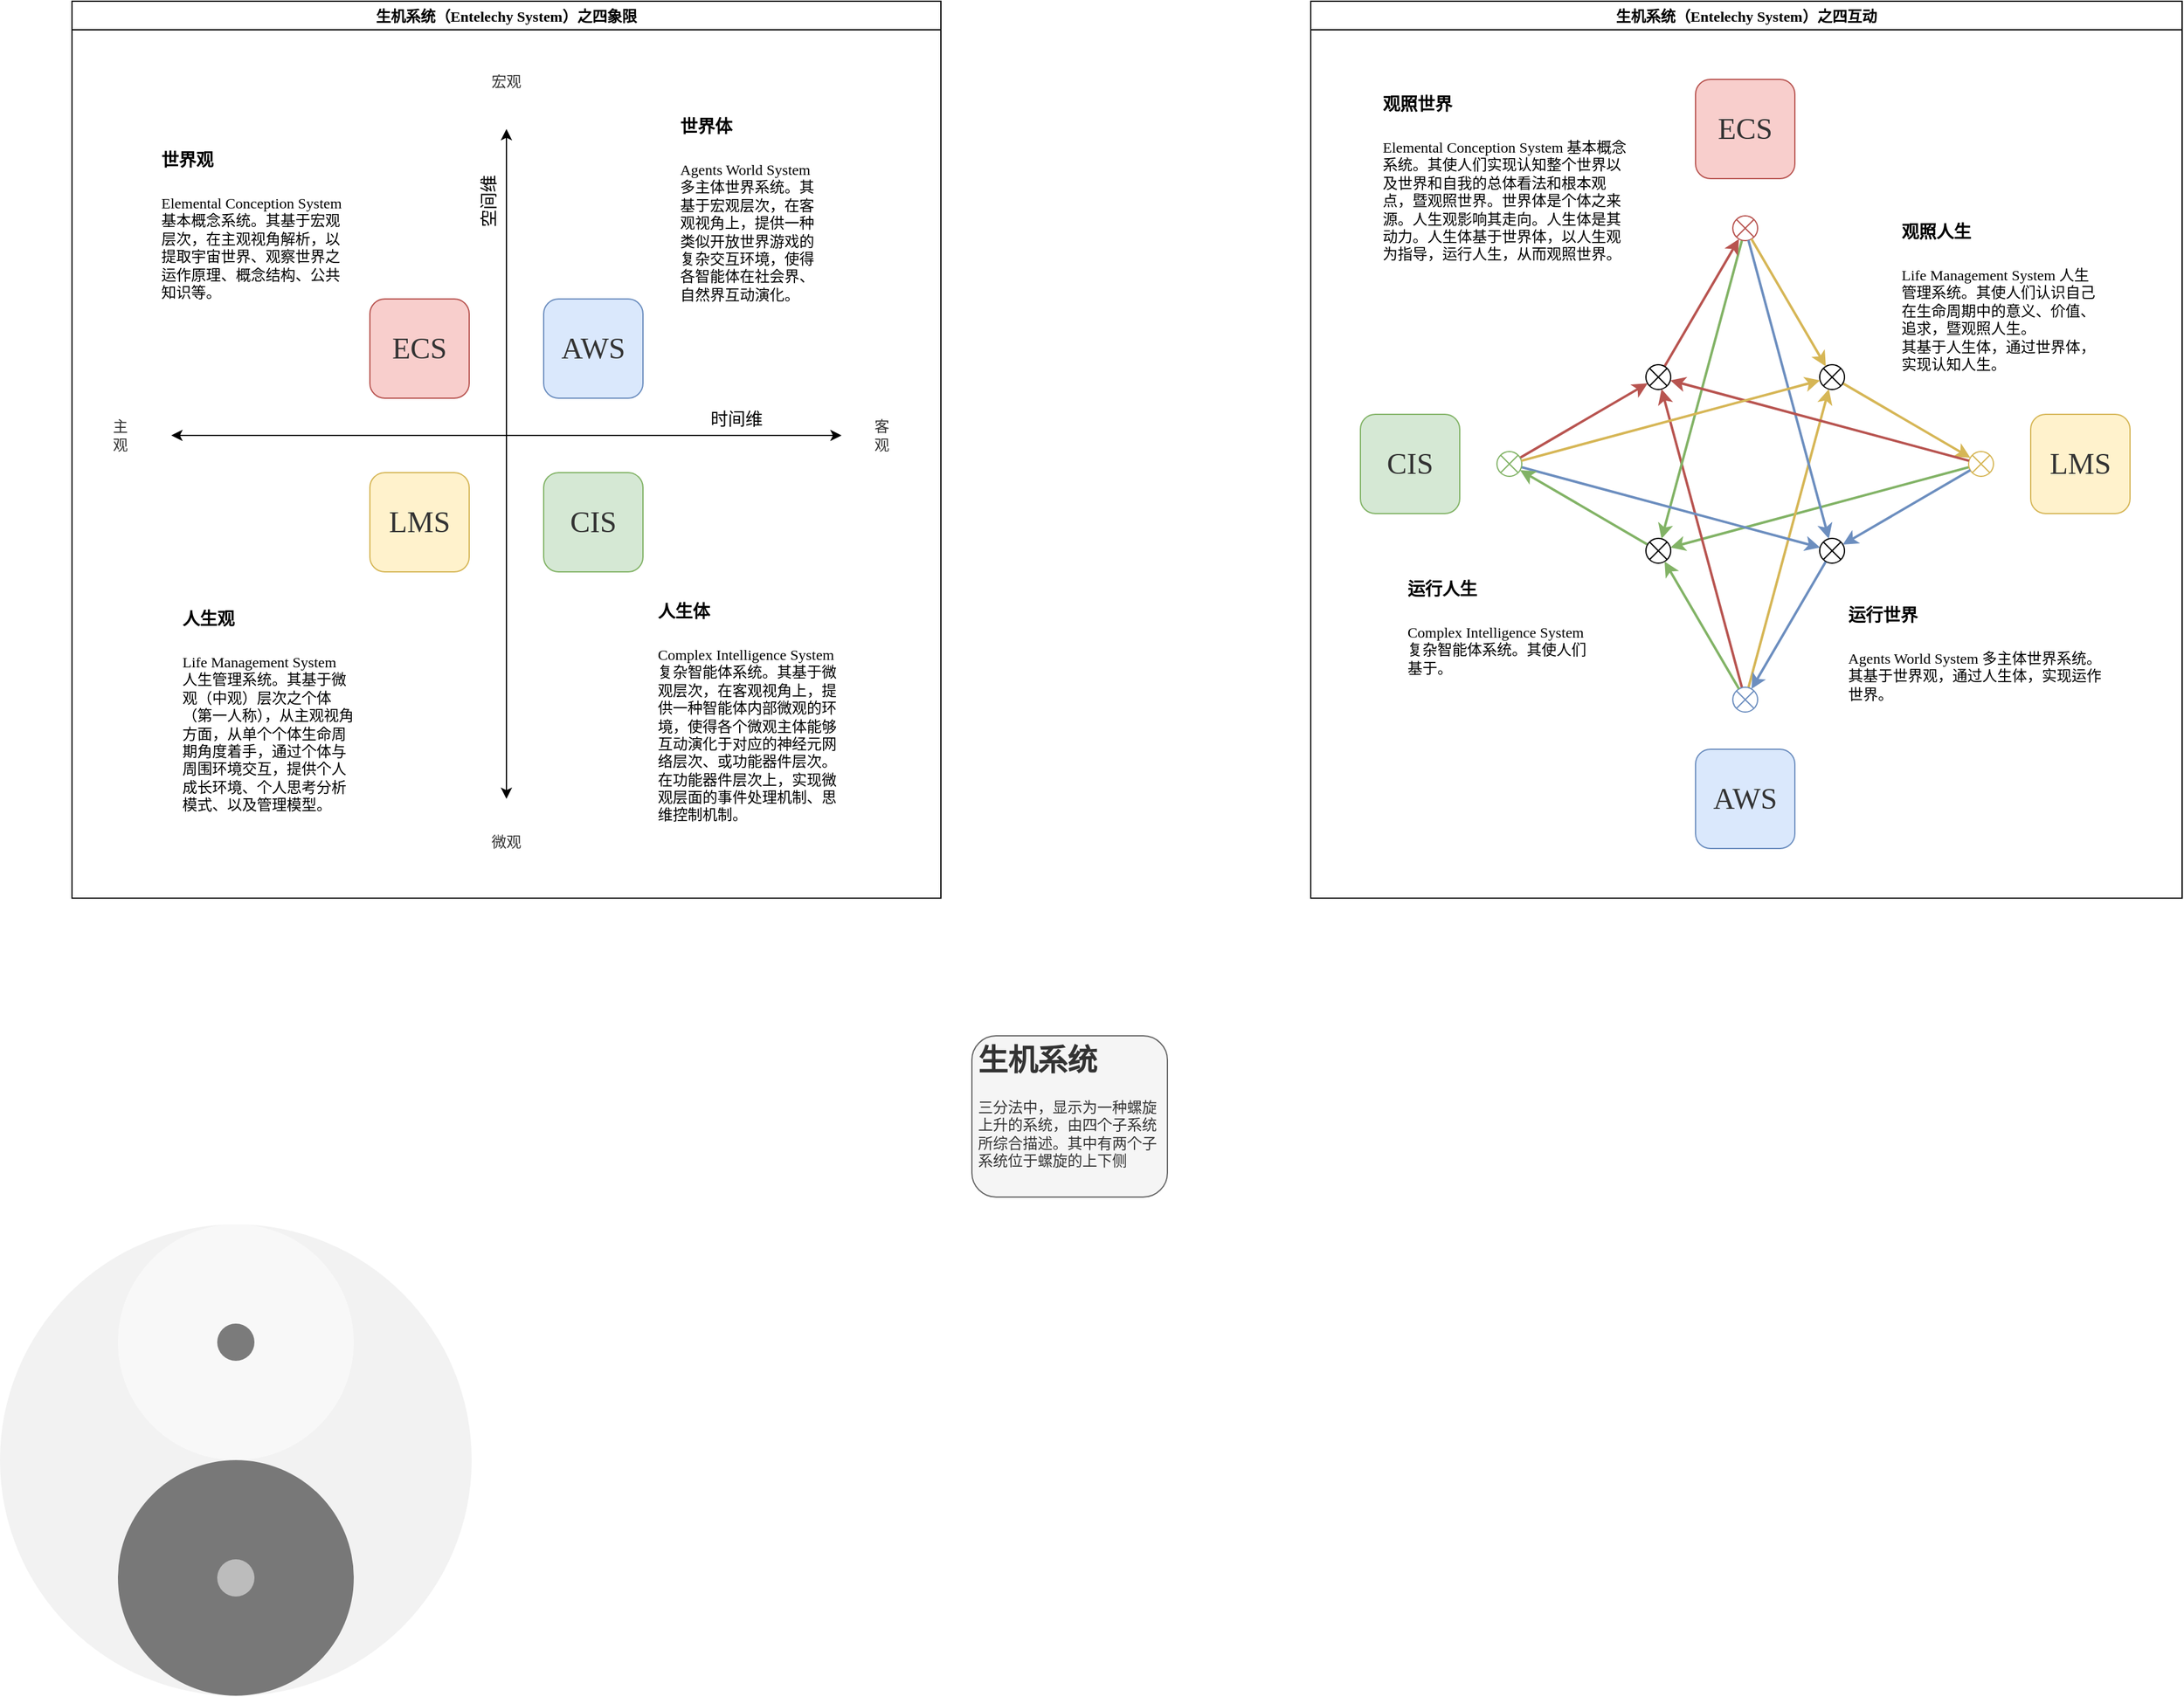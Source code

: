 <mxfile version="20.2.3" type="device" pages="2"><diagram id="_JggH2zPGfj7Wrd5iJ_W" name="生机系统之总体框架"><mxGraphModel dx="1349" dy="678" grid="0" gridSize="10" guides="1" tooltips="1" connect="1" arrows="1" fold="1" page="0" pageScale="1" pageWidth="1169" pageHeight="827" math="0" shadow="0"><root><mxCell id="0"/><mxCell id="1" parent="0"/><mxCell id="o9DF1aV036BVQANNr2B1-18" value="生机系统（Entelechy System）之四互动" style="swimlane;fontFamily=Times New Roman;fontSize=12;movable=1;container=1;resizable=0;fixDash=0;expand=0;" parent="1" vertex="1"><mxGeometry x="1037" y="224" width="702" height="723" as="geometry"/></mxCell><mxCell id="o9DF1aV036BVQANNr2B1-34" value="ECS" style="rounded=1;whiteSpace=wrap;html=1;fontFamily=Times New Roman;fontSize=24;fillColor=#f8cecc;strokeColor=#b85450;fontColor=#333333;" parent="o9DF1aV036BVQANNr2B1-18" vertex="1"><mxGeometry x="310" y="63" width="80" height="80" as="geometry"/></mxCell><mxCell id="ZIvCHJ4izuahL50uI1g1-30" style="edgeStyle=none;shape=connector;curved=1;rounded=1;comic=0;orthogonalLoop=1;jettySize=auto;html=1;labelBackgroundColor=default;fontFamily=Times New Roman;fontSize=14;fontColor=default;endArrow=classic;strokeColor=#82b366;strokeWidth=2;fillColor=#d5e8d4;" edge="1" parent="o9DF1aV036BVQANNr2B1-18" source="o9DF1aV036BVQANNr2B1-21" target="ZIvCHJ4izuahL50uI1g1-13"><mxGeometry relative="1" as="geometry"/></mxCell><mxCell id="o9DF1aV036BVQANNr2B1-21" value="" style="shape=sumEllipse;perimeter=ellipsePerimeter;whiteSpace=wrap;html=1;backgroundOutline=1;fontFamily=Times New Roman;fontSize=14;fillColor=none;strokeColor=#d6b656;" parent="o9DF1aV036BVQANNr2B1-18" vertex="1"><mxGeometry x="530" y="363" width="20" height="20" as="geometry"/></mxCell><mxCell id="o9DF1aV036BVQANNr2B1-24" value="CIS" style="rounded=1;whiteSpace=wrap;html=1;fontFamily=Times New Roman;fontSize=24;fillColor=#d5e8d4;strokeColor=#82b366;fontColor=#333333;" parent="o9DF1aV036BVQANNr2B1-18" vertex="1"><mxGeometry x="40" y="333" width="80" height="80" as="geometry"/></mxCell><mxCell id="ZIvCHJ4izuahL50uI1g1-25" style="edgeStyle=none;shape=connector;curved=1;rounded=1;comic=0;orthogonalLoop=1;jettySize=auto;html=1;labelBackgroundColor=default;fontFamily=Times New Roman;fontSize=14;fontColor=default;endArrow=classic;strokeColor=#b85450;strokeWidth=2;fillColor=#f8cecc;" edge="1" parent="o9DF1aV036BVQANNr2B1-18" source="o9DF1aV036BVQANNr2B1-27" target="ZIvCHJ4izuahL50uI1g1-11"><mxGeometry relative="1" as="geometry"/></mxCell><mxCell id="ZIvCHJ4izuahL50uI1g1-34" style="edgeStyle=none;shape=connector;curved=1;rounded=1;comic=0;orthogonalLoop=1;jettySize=auto;html=1;labelBackgroundColor=default;fontFamily=Times New Roman;fontSize=14;fontColor=default;endArrow=classic;strokeColor=#d6b656;strokeWidth=2;fillColor=#fff2cc;" edge="1" parent="o9DF1aV036BVQANNr2B1-18" source="o9DF1aV036BVQANNr2B1-27" target="ZIvCHJ4izuahL50uI1g1-15"><mxGeometry relative="1" as="geometry"/></mxCell><mxCell id="o9DF1aV036BVQANNr2B1-27" value="" style="shape=sumEllipse;perimeter=ellipsePerimeter;whiteSpace=wrap;html=1;backgroundOutline=1;fontFamily=Times New Roman;fontSize=14;snapToPoint=0;part=0;fillColor=none;strokeColor=#6c8ebf;" parent="o9DF1aV036BVQANNr2B1-18" vertex="1"><mxGeometry x="340" y="553" width="20" height="20" as="geometry"/></mxCell><mxCell id="o9DF1aV036BVQANNr2B1-29" value="AWS" style="rounded=1;whiteSpace=wrap;html=1;fontFamily=Times New Roman;fontSize=24;fillColor=#dae8fc;strokeColor=#6c8ebf;fontColor=#333333;" parent="o9DF1aV036BVQANNr2B1-18" vertex="1"><mxGeometry x="310" y="603" width="80" height="80" as="geometry"/></mxCell><mxCell id="o9DF1aV036BVQANNr2B1-31" value="LMS" style="rounded=1;whiteSpace=wrap;html=1;fontFamily=Times New Roman;fontSize=24;fillColor=#fff2cc;strokeColor=#d6b656;fontColor=#333333;" parent="o9DF1aV036BVQANNr2B1-18" vertex="1"><mxGeometry x="580" y="333" width="80" height="80" as="geometry"/></mxCell><mxCell id="ZIvCHJ4izuahL50uI1g1-31" style="edgeStyle=none;shape=connector;curved=1;rounded=1;comic=0;orthogonalLoop=1;jettySize=auto;html=1;labelBackgroundColor=default;fontFamily=Times New Roman;fontSize=14;fontColor=default;endArrow=classic;strokeColor=#82b366;strokeWidth=2;fillColor=#d5e8d4;" edge="1" parent="o9DF1aV036BVQANNr2B1-18" source="o9DF1aV036BVQANNr2B1-35" target="ZIvCHJ4izuahL50uI1g1-13"><mxGeometry relative="1" as="geometry"/></mxCell><mxCell id="o9DF1aV036BVQANNr2B1-35" value="" style="shape=sumEllipse;perimeter=ellipsePerimeter;whiteSpace=wrap;html=1;backgroundOutline=1;fontFamily=Times New Roman;fontSize=14;fillColor=none;strokeColor=#b85450;" parent="o9DF1aV036BVQANNr2B1-18" vertex="1"><mxGeometry x="340" y="173" width="20" height="20" as="geometry"/></mxCell><mxCell id="ZIvCHJ4izuahL50uI1g1-18" style="edgeStyle=none;shape=connector;curved=1;rounded=1;comic=0;orthogonalLoop=1;jettySize=auto;html=1;labelBackgroundColor=default;fontFamily=Times New Roman;fontSize=14;fontColor=default;endArrow=classic;strokeColor=#6c8ebf;strokeWidth=2;fillColor=#dae8fc;" edge="1" parent="o9DF1aV036BVQANNr2B1-18" source="ZIvCHJ4izuahL50uI1g1-1" target="ZIvCHJ4izuahL50uI1g1-8"><mxGeometry relative="1" as="geometry"/></mxCell><mxCell id="ZIvCHJ4izuahL50uI1g1-26" style="edgeStyle=none;shape=connector;curved=1;rounded=1;comic=0;orthogonalLoop=1;jettySize=auto;html=1;labelBackgroundColor=default;fontFamily=Times New Roman;fontSize=14;fontColor=default;endArrow=classic;strokeColor=#b85450;strokeWidth=2;fillColor=#f8cecc;" edge="1" parent="o9DF1aV036BVQANNr2B1-18" source="ZIvCHJ4izuahL50uI1g1-1" target="ZIvCHJ4izuahL50uI1g1-11"><mxGeometry relative="1" as="geometry"/></mxCell><mxCell id="ZIvCHJ4izuahL50uI1g1-1" value="" style="shape=sumEllipse;perimeter=ellipsePerimeter;whiteSpace=wrap;html=1;backgroundOutline=1;fontFamily=Times New Roman;fontSize=14;fillColor=none;strokeColor=#82b366;" vertex="1" parent="o9DF1aV036BVQANNr2B1-18"><mxGeometry x="150" y="363" width="20" height="20" as="geometry"/></mxCell><mxCell id="ZIvCHJ4izuahL50uI1g1-9" style="edgeStyle=none;shape=connector;curved=1;rounded=1;comic=0;orthogonalLoop=1;jettySize=auto;html=1;labelBackgroundColor=default;fontFamily=Times New Roman;fontSize=14;fontColor=default;endArrow=classic;strokeColor=#6c8ebf;strokeWidth=2;fillColor=#dae8fc;" edge="1" parent="o9DF1aV036BVQANNr2B1-18" source="o9DF1aV036BVQANNr2B1-35" target="ZIvCHJ4izuahL50uI1g1-8"><mxGeometry relative="1" as="geometry"><mxPoint x="456" y="402" as="targetPoint"/></mxGeometry></mxCell><mxCell id="ZIvCHJ4izuahL50uI1g1-7" style="edgeStyle=none;shape=connector;curved=1;rounded=1;comic=0;orthogonalLoop=1;jettySize=auto;html=1;labelBackgroundColor=default;fontFamily=Times New Roman;fontSize=14;fontColor=default;endArrow=classic;strokeColor=#6c8ebf;strokeWidth=2;fillColor=#dae8fc;" edge="1" parent="o9DF1aV036BVQANNr2B1-18" source="o9DF1aV036BVQANNr2B1-21" target="ZIvCHJ4izuahL50uI1g1-8"><mxGeometry relative="1" as="geometry"><mxPoint x="457.2" y="373" as="targetPoint"/></mxGeometry></mxCell><mxCell id="ZIvCHJ4izuahL50uI1g1-10" style="edgeStyle=none;shape=connector;curved=1;rounded=1;comic=0;orthogonalLoop=1;jettySize=auto;html=1;labelBackgroundColor=default;fontFamily=Times New Roman;fontSize=14;fontColor=default;endArrow=classic;strokeColor=#6c8ebf;strokeWidth=2;fillColor=#dae8fc;" edge="1" parent="o9DF1aV036BVQANNr2B1-18" source="ZIvCHJ4izuahL50uI1g1-8" target="o9DF1aV036BVQANNr2B1-27"><mxGeometry relative="1" as="geometry"><mxPoint x="357.103" y="538.828" as="targetPoint"/></mxGeometry></mxCell><mxCell id="ZIvCHJ4izuahL50uI1g1-8" value="" style="shape=sumEllipse;perimeter=ellipsePerimeter;whiteSpace=wrap;html=1;backgroundOutline=1;fontFamily=Times New Roman;fontSize=14;rotation=0;" vertex="1" parent="o9DF1aV036BVQANNr2B1-18"><mxGeometry x="410" y="433" width="20" height="20" as="geometry"/></mxCell><mxCell id="ZIvCHJ4izuahL50uI1g1-28" style="edgeStyle=none;shape=connector;curved=1;rounded=1;comic=0;orthogonalLoop=1;jettySize=auto;html=1;labelBackgroundColor=default;fontFamily=Times New Roman;fontSize=14;fontColor=default;endArrow=classic;strokeColor=#b85450;strokeWidth=2;fillColor=#f8cecc;" edge="1" parent="o9DF1aV036BVQANNr2B1-18" source="ZIvCHJ4izuahL50uI1g1-11" target="o9DF1aV036BVQANNr2B1-35"><mxGeometry relative="1" as="geometry"/></mxCell><mxCell id="ZIvCHJ4izuahL50uI1g1-11" value="" style="shape=sumEllipse;perimeter=ellipsePerimeter;whiteSpace=wrap;html=1;backgroundOutline=1;fontFamily=Times New Roman;fontSize=14;rotation=0;" vertex="1" parent="o9DF1aV036BVQANNr2B1-18"><mxGeometry x="270" y="293" width="20" height="20" as="geometry"/></mxCell><mxCell id="ZIvCHJ4izuahL50uI1g1-33" style="edgeStyle=none;shape=connector;curved=1;rounded=1;comic=0;orthogonalLoop=1;jettySize=auto;html=1;labelBackgroundColor=default;fontFamily=Times New Roman;fontSize=14;fontColor=default;endArrow=classic;strokeColor=#82b366;strokeWidth=2;fillColor=#d5e8d4;" edge="1" parent="o9DF1aV036BVQANNr2B1-18" source="ZIvCHJ4izuahL50uI1g1-13" target="ZIvCHJ4izuahL50uI1g1-1"><mxGeometry relative="1" as="geometry"/></mxCell><mxCell id="ZIvCHJ4izuahL50uI1g1-13" value="" style="shape=sumEllipse;perimeter=ellipsePerimeter;whiteSpace=wrap;html=1;backgroundOutline=1;fontFamily=Times New Roman;fontSize=14;rotation=0;" vertex="1" parent="o9DF1aV036BVQANNr2B1-18"><mxGeometry x="270" y="433" width="20" height="20" as="geometry"/></mxCell><mxCell id="ZIvCHJ4izuahL50uI1g1-37" style="edgeStyle=none;shape=connector;curved=1;rounded=1;comic=0;orthogonalLoop=1;jettySize=auto;html=1;labelBackgroundColor=default;fontFamily=Times New Roman;fontSize=14;fontColor=default;endArrow=classic;strokeColor=#d6b656;strokeWidth=2;fillColor=#fff2cc;" edge="1" parent="o9DF1aV036BVQANNr2B1-18" source="ZIvCHJ4izuahL50uI1g1-15" target="o9DF1aV036BVQANNr2B1-21"><mxGeometry relative="1" as="geometry"/></mxCell><mxCell id="ZIvCHJ4izuahL50uI1g1-15" value="" style="shape=sumEllipse;perimeter=ellipsePerimeter;whiteSpace=wrap;html=1;backgroundOutline=1;fontFamily=Times New Roman;fontSize=14;rotation=0;" vertex="1" parent="o9DF1aV036BVQANNr2B1-18"><mxGeometry x="410" y="293" width="20" height="20" as="geometry"/></mxCell><mxCell id="ZIvCHJ4izuahL50uI1g1-27" style="edgeStyle=none;shape=connector;curved=1;rounded=1;comic=0;orthogonalLoop=1;jettySize=auto;html=1;labelBackgroundColor=default;fontFamily=Times New Roman;fontSize=14;fontColor=default;endArrow=classic;strokeColor=#b85450;strokeWidth=2;fillColor=#f8cecc;" edge="1" parent="o9DF1aV036BVQANNr2B1-18" source="o9DF1aV036BVQANNr2B1-21" target="ZIvCHJ4izuahL50uI1g1-11"><mxGeometry relative="1" as="geometry"><mxPoint x="278.333" y="301.667" as="targetPoint"/></mxGeometry></mxCell><mxCell id="ZIvCHJ4izuahL50uI1g1-32" style="edgeStyle=none;shape=connector;curved=1;rounded=1;comic=0;orthogonalLoop=1;jettySize=auto;html=1;labelBackgroundColor=default;fontFamily=Times New Roman;fontSize=14;fontColor=default;endArrow=classic;strokeColor=#82b366;strokeWidth=2;fillColor=#d5e8d4;" edge="1" parent="o9DF1aV036BVQANNr2B1-18" source="o9DF1aV036BVQANNr2B1-27" target="ZIvCHJ4izuahL50uI1g1-13"><mxGeometry relative="1" as="geometry"><mxPoint x="280.842" y="441.053" as="targetPoint"/></mxGeometry></mxCell><mxCell id="ZIvCHJ4izuahL50uI1g1-35" style="edgeStyle=none;shape=connector;curved=1;rounded=1;comic=0;orthogonalLoop=1;jettySize=auto;html=1;labelBackgroundColor=default;fontFamily=Times New Roman;fontSize=14;fontColor=default;endArrow=classic;strokeColor=#d6b656;strokeWidth=2;fillColor=#fff2cc;" edge="1" parent="o9DF1aV036BVQANNr2B1-18" source="ZIvCHJ4izuahL50uI1g1-1" target="ZIvCHJ4izuahL50uI1g1-15"><mxGeometry relative="1" as="geometry"><mxPoint x="423.318" y="300.773" as="targetPoint"/></mxGeometry></mxCell><mxCell id="ZIvCHJ4izuahL50uI1g1-36" style="edgeStyle=none;shape=connector;curved=1;rounded=1;comic=0;orthogonalLoop=1;jettySize=auto;html=1;labelBackgroundColor=default;fontFamily=Times New Roman;fontSize=14;fontColor=default;endArrow=classic;strokeColor=#d6b656;strokeWidth=2;fillColor=#fff2cc;" edge="1" parent="o9DF1aV036BVQANNr2B1-18" source="o9DF1aV036BVQANNr2B1-35" target="ZIvCHJ4izuahL50uI1g1-15"><mxGeometry relative="1" as="geometry"><mxPoint x="421.5" y="301.682" as="targetPoint"/></mxGeometry></mxCell><mxCell id="o9DF1aV036BVQANNr2B1-63" value="&lt;h1 style=&quot;&quot;&gt;&lt;span style=&quot;font-size: 14px;&quot;&gt;观照世界&lt;/span&gt;&lt;/h1&gt;&lt;p style=&quot;font-size: 12px;&quot;&gt;Elemental Conception System 基本概念系统。其使人们实现认知整个世界以及世界和自我的总体看法和根本观点，暨观照世界。世界体是个体之来源。人生观影响其走向。人生体是其动力。人生体基于世界体，以人生观为指导，运行人生，从而观照世界。&lt;br&gt;&lt;/p&gt;" style="text;html=1;strokeColor=none;fillColor=none;spacing=5;spacingTop=-20;whiteSpace=wrap;overflow=hidden;rounded=0;fontFamily=Times New Roman;fontSize=12;" parent="o9DF1aV036BVQANNr2B1-18" vertex="1"><mxGeometry x="53" y="60" width="206" height="228" as="geometry"/></mxCell><mxCell id="o9DF1aV036BVQANNr2B1-60" value="&lt;p style=&quot;line-height: 1.2;&quot;&gt;&lt;/p&gt;&lt;h1 style=&quot;&quot;&gt;&lt;span style=&quot;font-size: 14px;&quot;&gt;观照人生&lt;/span&gt;&lt;/h1&gt;&lt;p style=&quot;font-size: 12px;&quot;&gt;&lt;/p&gt;Life Management System 人生管理系统。其使人们认识自己在生命周期中的意义、价值、追求，暨观照人生。&lt;br&gt;其基于人生体，通过世界体，实现认知人生。&lt;p&gt;&lt;/p&gt;" style="text;html=1;strokeColor=none;fillColor=none;spacing=5;spacingTop=-20;whiteSpace=wrap;overflow=hidden;rounded=0;fontFamily=Times New Roman;fontSize=12;" parent="o9DF1aV036BVQANNr2B1-18" vertex="1"><mxGeometry x="471" y="163" width="164" height="152" as="geometry"/></mxCell><mxCell id="o9DF1aV036BVQANNr2B1-19" value="&lt;h1&gt;&lt;span style=&quot;font-size: 14px;&quot;&gt;运行世界&lt;/span&gt;&lt;/h1&gt;&lt;h1&gt;&lt;p style=&quot;font-size: 12px; font-weight: 400;&quot;&gt;Agents World System 多主体世界系统。其基于世界观，通过人生体，实现运作世界。&lt;/p&gt;&lt;/h1&gt;" style="text;html=1;strokeColor=none;fillColor=none;spacing=5;spacingTop=-20;whiteSpace=wrap;overflow=hidden;rounded=0;fontFamily=Times New Roman;fontSize=12;" parent="o9DF1aV036BVQANNr2B1-18" vertex="1"><mxGeometry x="428" y="472" width="214" height="114" as="geometry"/></mxCell><mxCell id="o9DF1aV036BVQANNr2B1-62" value="&lt;h1 style=&quot;&quot;&gt;&lt;span style=&quot;font-size: 14px;&quot;&gt;运行人生&lt;/span&gt;&lt;/h1&gt;&lt;p style=&quot;font-size: 12px;&quot;&gt;Complex Intelligence System 复杂智能体系统。其使人们基于。&lt;/p&gt;" style="text;html=1;strokeColor=none;fillColor=none;spacing=5;spacingTop=-20;whiteSpace=wrap;overflow=hidden;rounded=0;fontFamily=Times New Roman;fontSize=12;" parent="o9DF1aV036BVQANNr2B1-18" vertex="1"><mxGeometry x="73" y="451" width="152" height="126" as="geometry"/></mxCell><mxCell id="EImWy1ekLzJrI4CjgE0u-8" value="生机系统（Entelechy System）之四象限" style="swimlane;fontFamily=Times New Roman;fontSize=12;movable=1;container=1;resizable=0;fixDash=0;expand=0;" parent="1" vertex="1"><mxGeometry x="39" y="224" width="700" height="723" as="geometry"/></mxCell><mxCell id="o9DF1aV036BVQANNr2B1-40" value="" style="endArrow=classic;startArrow=classic;html=1;rounded=0;fontColor=#333333;flowAnimation=0;" parent="EImWy1ekLzJrI4CjgE0u-8" edge="1"><mxGeometry width="50" height="50" relative="1" as="geometry"><mxPoint x="80" y="350" as="sourcePoint"/><mxPoint x="620" y="350" as="targetPoint"/></mxGeometry></mxCell><mxCell id="ZIvCHJ4izuahL50uI1g1-46" value="时间维" style="edgeLabel;html=1;align=center;verticalAlign=middle;resizable=0;points=[];fontSize=14;fontFamily=Times New Roman;fontColor=default;" vertex="1" connectable="0" parent="o9DF1aV036BVQANNr2B1-40"><mxGeometry x="0.621" y="4" relative="1" as="geometry"><mxPoint x="17" y="-8" as="offset"/></mxGeometry></mxCell><mxCell id="o9DF1aV036BVQANNr2B1-41" value="" style="endArrow=classic;startArrow=classic;html=1;rounded=0;fontColor=#333333;flowAnimation=0;" parent="EImWy1ekLzJrI4CjgE0u-8" edge="1"><mxGeometry width="50" height="50" relative="1" as="geometry"><mxPoint x="350" y="103" as="sourcePoint"/><mxPoint x="350" y="643" as="targetPoint"/></mxGeometry></mxCell><mxCell id="ZIvCHJ4izuahL50uI1g1-45" value="空间维" style="edgeLabel;html=1;align=center;verticalAlign=middle;resizable=0;points=[];fontSize=14;fontFamily=Times New Roman;fontColor=default;rotation=-90;" vertex="1" connectable="0" parent="o9DF1aV036BVQANNr2B1-41"><mxGeometry x="-0.816" y="-2" relative="1" as="geometry"><mxPoint x="-11" y="9" as="offset"/></mxGeometry></mxCell><mxCell id="o9DF1aV036BVQANNr2B1-42" value="宏观" style="text;html=1;strokeColor=none;fillColor=none;align=center;verticalAlign=middle;whiteSpace=wrap;rounded=0;fontColor=#333333;fontFamily=Times New Roman;" parent="EImWy1ekLzJrI4CjgE0u-8" vertex="1"><mxGeometry x="320" y="50" width="60" height="30" as="geometry"/></mxCell><mxCell id="o9DF1aV036BVQANNr2B1-43" value="微观" style="text;html=1;strokeColor=none;fillColor=none;align=center;verticalAlign=middle;whiteSpace=wrap;rounded=0;fontColor=#333333;fontFamily=Times New Roman;" parent="EImWy1ekLzJrI4CjgE0u-8" vertex="1"><mxGeometry x="320" y="663" width="60" height="30" as="geometry"/></mxCell><mxCell id="o9DF1aV036BVQANNr2B1-57" value="客观" style="text;html=1;strokeColor=none;fillColor=none;align=center;verticalAlign=middle;whiteSpace=wrap;rounded=0;fontColor=#333333;fontFamily=Times New Roman;horizontal=1;" parent="EImWy1ekLzJrI4CjgE0u-8" vertex="1"><mxGeometry x="642" y="334.5" width="21" height="30" as="geometry"/></mxCell><mxCell id="o9DF1aV036BVQANNr2B1-58" value="主观" style="text;html=1;strokeColor=none;fillColor=none;align=center;verticalAlign=middle;whiteSpace=wrap;rounded=0;fontColor=#333333;fontFamily=Times New Roman;" parent="EImWy1ekLzJrI4CjgE0u-8" vertex="1"><mxGeometry x="29" y="334.5" width="20" height="30" as="geometry"/></mxCell><mxCell id="e65mTwwxd_jO3FJ5feA9-13" value="&lt;h1 style=&quot;&quot;&gt;&lt;span style=&quot;font-size: 14px;&quot;&gt;世界体&lt;/span&gt;&lt;/h1&gt;&lt;p style=&quot;font-size: 12px;&quot;&gt;Agents World System 多主体世界系统。其基于宏观层次，在客观视角上，提供一种类似开放世界游戏的复杂交互环境，使得各智能体在社会界、自然界互动演化。&lt;/p&gt;" style="text;html=1;strokeColor=none;fillColor=none;spacing=5;spacingTop=-20;whiteSpace=wrap;overflow=hidden;rounded=0;fontFamily=Times New Roman;fontSize=12;" parent="EImWy1ekLzJrI4CjgE0u-8" vertex="1"><mxGeometry x="485" y="78" width="127" height="180.5" as="geometry"/></mxCell><mxCell id="e65mTwwxd_jO3FJ5feA9-27" value="&lt;h1 style=&quot;&quot;&gt;&lt;span style=&quot;font-size: 14px;&quot;&gt;世界观&lt;/span&gt;&lt;/h1&gt;&lt;p style=&quot;font-size: 12px;&quot;&gt;Elemental Conception System 基本概念系统。其基于宏观层次，在主观视角解析，以提取宇宙世界、观察世界之运作原理、概念结构、公共知识等。&lt;br&gt;&lt;/p&gt;" style="text;html=1;strokeColor=none;fillColor=none;spacing=5;spacingTop=-20;whiteSpace=wrap;overflow=hidden;rounded=0;fontFamily=Times New Roman;fontSize=12;" parent="EImWy1ekLzJrI4CjgE0u-8" vertex="1"><mxGeometry x="66.5" y="104.5" width="160.5" height="150.5" as="geometry"/></mxCell><mxCell id="e65mTwwxd_jO3FJ5feA9-26" value="&lt;p style=&quot;line-height: 1.2;&quot;&gt;&lt;/p&gt;&lt;h1 style=&quot;&quot;&gt;&lt;font style=&quot;font-size: 14px;&quot;&gt;人生观&lt;/font&gt;&lt;/h1&gt;&lt;p style=&quot;font-size: 12px;&quot;&gt;&lt;/p&gt;Life Management System 人生管理系统。其基于微观（中观）层次之个体（第一人称），从主观视角方面，从单个个体&lt;span style=&quot;background-color: initial;&quot;&gt;生命周期角度着手，通过个体与周围环境交互，&lt;/span&gt;&lt;span style=&quot;background-color: initial;&quot;&gt;提供个人成长环境、个人思考分析模式、以及管理模型。&lt;/span&gt;&lt;p&gt;&lt;/p&gt;" style="text;html=1;strokeColor=none;fillColor=none;spacing=5;spacingTop=-20;whiteSpace=wrap;overflow=hidden;rounded=0;fontFamily=Times New Roman;fontSize=12;" parent="EImWy1ekLzJrI4CjgE0u-8" vertex="1"><mxGeometry x="84" y="475" width="146" height="186" as="geometry"/></mxCell><mxCell id="e65mTwwxd_jO3FJ5feA9-14" value="&lt;h1 style=&quot;&quot;&gt;&lt;span style=&quot;font-size: 14px;&quot;&gt;人生体&lt;/span&gt;&lt;/h1&gt;&lt;p style=&quot;font-size: 12px;&quot;&gt;Complex Intelligence System 复杂智能体系统。其基于微观层次，在客观视角上，提供一种智能体内部微观的环境，使得各个微观主体能够互动演化于对应的神经元网络层次、或功能器件层次。在功能器件层次上，实现微观层面的事件处理机制、思维控制机制。&lt;/p&gt;" style="text;html=1;strokeColor=none;fillColor=none;spacing=5;spacingTop=-20;whiteSpace=wrap;overflow=hidden;rounded=0;fontFamily=Times New Roman;fontSize=12;" parent="EImWy1ekLzJrI4CjgE0u-8" vertex="1"><mxGeometry x="467" y="469" width="163" height="206" as="geometry"/></mxCell><mxCell id="e65mTwwxd_jO3FJ5feA9-1" value="LMS" style="rounded=1;whiteSpace=wrap;html=1;fontFamily=Times New Roman;fontSize=24;fillColor=#fff2cc;strokeColor=#d6b656;fontColor=#333333;" parent="EImWy1ekLzJrI4CjgE0u-8" vertex="1"><mxGeometry x="240" y="380" width="80" height="80" as="geometry"/></mxCell><mxCell id="xief2IxaMlCYJ3omhCC9-3" value="CIS" style="rounded=1;whiteSpace=wrap;html=1;fontFamily=Times New Roman;fontSize=24;fillColor=#d5e8d4;strokeColor=#82b366;fontColor=#333333;" parent="EImWy1ekLzJrI4CjgE0u-8" vertex="1"><mxGeometry x="380" y="380" width="80" height="80" as="geometry"/></mxCell><mxCell id="e65mTwwxd_jO3FJ5feA9-3" value="AWS" style="rounded=1;whiteSpace=wrap;html=1;fontFamily=Times New Roman;fontSize=24;fillColor=#dae8fc;strokeColor=#6c8ebf;fontColor=#333333;" parent="EImWy1ekLzJrI4CjgE0u-8" vertex="1"><mxGeometry x="380" y="240" width="80" height="80" as="geometry"/></mxCell><mxCell id="e65mTwwxd_jO3FJ5feA9-2" value="ECS" style="rounded=1;whiteSpace=wrap;html=1;fontFamily=Times New Roman;fontSize=24;fillColor=#f8cecc;strokeColor=#b85450;fontColor=#333333;" parent="EImWy1ekLzJrI4CjgE0u-8" vertex="1"><mxGeometry x="240" y="240" width="80" height="80" as="geometry"/></mxCell><mxCell id="o9DF1aV036BVQANNr2B1-39" value="&lt;h1&gt;生机系统&lt;/h1&gt;&lt;p&gt;三分法中，显示为一种螺旋上升的系统，由四个子系统所综合描述。其中有两个子系统位于螺旋的上下侧&lt;/p&gt;" style="text;html=1;strokeColor=#666666;fillColor=#f5f5f5;spacing=5;spacingTop=-20;whiteSpace=wrap;overflow=hidden;rounded=1;fontFamily=Times New Roman;fontSize=12;absoluteArcSize=0;fontColor=#333333;" parent="1" vertex="1"><mxGeometry x="764" y="1058" width="157.5" height="130" as="geometry"/></mxCell><mxCell id="ZIvCHJ4izuahL50uI1g1-44" value="" style="group" vertex="1" connectable="0" parent="1"><mxGeometry x="-19" y="1210" width="380" height="380" as="geometry"/></mxCell><mxCell id="ZIvCHJ4izuahL50uI1g1-38" value="" style="ellipse;whiteSpace=wrap;html=1;aspect=fixed;rounded=1;fontFamily=Times New Roman;fontSize=14;fillColor=#E6E6E6;strokeColor=none;opacity=50;" vertex="1" parent="ZIvCHJ4izuahL50uI1g1-44"><mxGeometry width="380" height="380" as="geometry"/></mxCell><mxCell id="ZIvCHJ4izuahL50uI1g1-39" value="" style="ellipse;whiteSpace=wrap;html=1;aspect=fixed;rounded=1;fontFamily=Times New Roman;fontSize=14;fillColor=#ffffff;strokeColor=none;opacity=50;" vertex="1" parent="ZIvCHJ4izuahL50uI1g1-44"><mxGeometry x="95" width="190" height="190" as="geometry"/></mxCell><mxCell id="ZIvCHJ4izuahL50uI1g1-40" value="" style="ellipse;whiteSpace=wrap;html=1;aspect=fixed;rounded=1;fontFamily=Times New Roman;fontSize=14;fillColor=#000000;strokeColor=none;opacity=50;" vertex="1" parent="ZIvCHJ4izuahL50uI1g1-44"><mxGeometry x="95" y="190" width="190" height="190" as="geometry"/></mxCell><mxCell id="ZIvCHJ4izuahL50uI1g1-41" value="" style="ellipse;whiteSpace=wrap;html=1;aspect=fixed;rounded=1;fontFamily=Times New Roman;fontSize=14;fillColor=#000000;strokeColor=none;opacity=50;" vertex="1" parent="ZIvCHJ4izuahL50uI1g1-44"><mxGeometry x="175" y="80" width="30" height="30" as="geometry"/></mxCell><mxCell id="ZIvCHJ4izuahL50uI1g1-42" value="" style="ellipse;whiteSpace=wrap;html=1;aspect=fixed;rounded=1;fontFamily=Times New Roman;fontSize=14;fillColor=#ffffff;strokeColor=none;opacity=50;" vertex="1" parent="ZIvCHJ4izuahL50uI1g1-44"><mxGeometry x="175" y="270" width="30" height="30" as="geometry"/></mxCell></root></mxGraphModel></diagram><diagram name="生机系统之总体框架_old" id="90JB2Tr_Bpnp7jLgjcKw"><mxGraphModel dx="786" dy="847" grid="0" gridSize="10" guides="1" tooltips="1" connect="1" arrows="1" fold="1" page="0" pageScale="1" pageWidth="1169" pageHeight="827" math="0" shadow="0"><root><mxCell id="XxuYD5mPq443RZbn-Z7k-0"/><mxCell id="XxuYD5mPq443RZbn-Z7k-1" parent="XxuYD5mPq443RZbn-Z7k-0"/><mxCell id="XxuYD5mPq443RZbn-Z7k-37" value="生机系统（Entelechy System）之三分法" style="swimlane;fontFamily=Times New Roman;fontSize=12;movable=1;container=1;" parent="XxuYD5mPq443RZbn-Z7k-1" vertex="1"><mxGeometry x="561" y="335" width="700" height="723" as="geometry"/></mxCell><mxCell id="XxuYD5mPq443RZbn-Z7k-38" value="&lt;h1&gt;&lt;font style=&quot;font-size: 14px;&quot;&gt;宏观层次和外观视角&lt;/font&gt;&lt;/h1&gt;&lt;h1&gt;&lt;p style=&quot;font-size: 12px; font-weight: 400;&quot;&gt;Agents World System 基于宏观层次，在外观视角上，提供一种类似开放世界游戏的复杂交互环境，使得各智能体在社会界、自然界互动演化。&lt;/p&gt;&lt;/h1&gt;" style="text;html=1;strokeColor=none;fillColor=none;spacing=5;spacingTop=-20;whiteSpace=wrap;overflow=hidden;rounded=0;fontFamily=Times New Roman;fontSize=12;" parent="XxuYD5mPq443RZbn-Z7k-37" vertex="1"><mxGeometry x="65" y="53" width="198" height="125" as="geometry"/></mxCell><mxCell id="XxuYD5mPq443RZbn-Z7k-39" value="" style="shape=sumEllipse;perimeter=ellipsePerimeter;whiteSpace=wrap;html=1;backgroundOutline=1;fontFamily=Times New Roman;fontSize=14;" parent="XxuYD5mPq443RZbn-Z7k-37" vertex="1"><mxGeometry x="521" y="354" width="20" height="20" as="geometry"/></mxCell><mxCell id="XxuYD5mPq443RZbn-Z7k-40" value="" style="shape=sumEllipse;perimeter=ellipsePerimeter;whiteSpace=wrap;html=1;backgroundOutline=1;fontFamily=Times New Roman;fontSize=14;" parent="XxuYD5mPq443RZbn-Z7k-37" vertex="1"><mxGeometry x="357" y="491" width="20" height="20" as="geometry"/></mxCell><mxCell id="XxuYD5mPq443RZbn-Z7k-41" style="orthogonalLoop=1;jettySize=auto;html=1;fontFamily=Times New Roman;fontSize=14;strokeWidth=2;curved=1;comic=0;flowAnimation=1;" parent="XxuYD5mPq443RZbn-Z7k-37" source="XxuYD5mPq443RZbn-Z7k-39" target="XxuYD5mPq443RZbn-Z7k-40" edge="1"><mxGeometry relative="1" as="geometry"><mxPoint x="683" y="394" as="targetPoint"/><mxPoint x="421" y="230" as="sourcePoint"/><Array as="points"><mxPoint x="541" y="505"/></Array></mxGeometry></mxCell><mxCell id="XxuYD5mPq443RZbn-Z7k-42" value="ECS" style="rounded=1;whiteSpace=wrap;html=1;fontFamily=Times New Roman;fontSize=24;fillColor=#f8cecc;strokeColor=#b85450;fontColor=#333333;" parent="XxuYD5mPq443RZbn-Z7k-37" vertex="1"><mxGeometry x="39" y="331" width="80" height="80" as="geometry"/></mxCell><mxCell id="XxuYD5mPq443RZbn-Z7k-43" style="orthogonalLoop=1;jettySize=auto;html=1;fontFamily=Times New Roman;fontSize=14;strokeWidth=2;curved=1;comic=0;flowAnimation=1;" parent="XxuYD5mPq443RZbn-Z7k-37" source="XxuYD5mPq443RZbn-Z7k-42" target="XxuYD5mPq443RZbn-Z7k-44" edge="1"><mxGeometry relative="1" as="geometry"><mxPoint x="543" y="464" as="targetPoint"/><Array as="points"><mxPoint x="176" y="502"/></Array></mxGeometry></mxCell><mxCell id="XxuYD5mPq443RZbn-Z7k-44" value="" style="shape=sumEllipse;perimeter=ellipsePerimeter;whiteSpace=wrap;html=1;backgroundOutline=1;fontFamily=Times New Roman;fontSize=14;" parent="XxuYD5mPq443RZbn-Z7k-37" vertex="1"><mxGeometry x="186" y="351.5" width="20" height="20" as="geometry"/></mxCell><mxCell id="XxuYD5mPq443RZbn-Z7k-45" style="orthogonalLoop=1;jettySize=auto;html=1;fontFamily=Times New Roman;fontSize=14;strokeWidth=2;curved=1;comic=0;flowAnimation=1;" parent="XxuYD5mPq443RZbn-Z7k-37" source="XxuYD5mPq443RZbn-Z7k-40" target="XxuYD5mPq443RZbn-Z7k-44" edge="1"><mxGeometry relative="1" as="geometry"><Array as="points"><mxPoint x="267" y="512"/></Array></mxGeometry></mxCell><mxCell id="XxuYD5mPq443RZbn-Z7k-46" value="LMS" style="rounded=1;whiteSpace=wrap;html=1;fontFamily=Times New Roman;fontSize=24;fillColor=#fff2cc;strokeColor=#d6b656;fontColor=#333333;" parent="XxuYD5mPq443RZbn-Z7k-37" vertex="1"><mxGeometry x="333" y="594.5" width="80" height="80" as="geometry"/></mxCell><mxCell id="XxuYD5mPq443RZbn-Z7k-47" style="orthogonalLoop=1;jettySize=auto;html=1;fontFamily=Times New Roman;fontSize=14;strokeWidth=2;comic=0;flowAnimation=1;curved=1;" parent="XxuYD5mPq443RZbn-Z7k-37" source="XxuYD5mPq443RZbn-Z7k-46" target="XxuYD5mPq443RZbn-Z7k-40" edge="1"><mxGeometry relative="1" as="geometry"><Array as="points"><mxPoint x="537" y="560"/></Array></mxGeometry></mxCell><mxCell id="XxuYD5mPq443RZbn-Z7k-48" value="CIS" style="rounded=1;whiteSpace=wrap;html=1;fontFamily=Times New Roman;fontSize=24;fillColor=#d5e8d4;strokeColor=#82b366;fontColor=#333333;" parent="XxuYD5mPq443RZbn-Z7k-37" vertex="1"><mxGeometry x="606" y="337" width="80" height="80" as="geometry"/></mxCell><mxCell id="XxuYD5mPq443RZbn-Z7k-49" style="edgeStyle=none;curved=1;orthogonalLoop=1;jettySize=auto;html=1;fontFamily=Times New Roman;fontSize=14;strokeWidth=2;comic=0;flowAnimation=1;" parent="XxuYD5mPq443RZbn-Z7k-37" source="XxuYD5mPq443RZbn-Z7k-48" target="XxuYD5mPq443RZbn-Z7k-39" edge="1"><mxGeometry relative="1" as="geometry"><Array as="points"><mxPoint x="582" y="256"/></Array><mxPoint x="299.442" y="118" as="sourcePoint"/><mxPoint x="556" y="342" as="targetPoint"/></mxGeometry></mxCell><mxCell id="XxuYD5mPq443RZbn-Z7k-50" value="AWS" style="rounded=1;whiteSpace=wrap;html=1;fontFamily=Times New Roman;fontSize=24;fillColor=#dae8fc;strokeColor=#6c8ebf;fontColor=#333333;" parent="XxuYD5mPq443RZbn-Z7k-37" vertex="1"><mxGeometry x="318" y="46" width="80" height="80" as="geometry"/></mxCell><mxCell id="XxuYD5mPq443RZbn-Z7k-51" value="" style="shape=sumEllipse;perimeter=ellipsePerimeter;whiteSpace=wrap;html=1;backgroundOutline=1;fontFamily=Times New Roman;fontSize=14;" parent="XxuYD5mPq443RZbn-Z7k-37" vertex="1"><mxGeometry x="355" y="201" width="20" height="20" as="geometry"/></mxCell><mxCell id="XxuYD5mPq443RZbn-Z7k-52" style="edgeStyle=none;curved=1;orthogonalLoop=1;jettySize=auto;html=1;fontFamily=Times New Roman;fontSize=14;strokeWidth=2;comic=0;flowAnimation=1;" parent="XxuYD5mPq443RZbn-Z7k-37" source="XxuYD5mPq443RZbn-Z7k-50" target="XxuYD5mPq443RZbn-Z7k-51" edge="1"><mxGeometry relative="1" as="geometry"><Array as="points"><mxPoint x="262" y="185"/></Array></mxGeometry></mxCell><mxCell id="XxuYD5mPq443RZbn-Z7k-53" style="orthogonalLoop=1;jettySize=auto;html=1;fontFamily=Times New Roman;fontSize=14;strokeWidth=2;curved=1;comic=0;flowAnimation=1;" parent="XxuYD5mPq443RZbn-Z7k-37" source="XxuYD5mPq443RZbn-Z7k-44" target="XxuYD5mPq443RZbn-Z7k-51" edge="1"><mxGeometry relative="1" as="geometry"><Array as="points"><mxPoint x="219" y="253"/></Array></mxGeometry></mxCell><mxCell id="XxuYD5mPq443RZbn-Z7k-54" style="orthogonalLoop=1;jettySize=auto;html=1;fontFamily=Times New Roman;fontSize=14;strokeWidth=2;curved=1;comic=0;flowAnimation=1;" parent="XxuYD5mPq443RZbn-Z7k-37" source="XxuYD5mPq443RZbn-Z7k-51" target="XxuYD5mPq443RZbn-Z7k-39" edge="1"><mxGeometry relative="1" as="geometry"><mxPoint x="415" y="302" as="targetPoint"/><mxPoint x="421" y="230" as="sourcePoint"/><Array as="points"><mxPoint x="539" y="232"/></Array></mxGeometry></mxCell><mxCell id="XxuYD5mPq443RZbn-Z7k-55" value="&lt;h1&gt;生机系统&lt;/h1&gt;&lt;p&gt;三分法中，显示为一种螺旋上升的系统，由四个子系统所综合描述。其中有两个子系统位于螺旋的上下侧&lt;/p&gt;" style="text;html=1;strokeColor=#666666;fillColor=#f5f5f5;spacing=5;spacingTop=-20;whiteSpace=wrap;overflow=hidden;rounded=0;fontFamily=Times New Roman;fontSize=12;absoluteArcSize=0;fontColor=#333333;" parent="XxuYD5mPq443RZbn-Z7k-37" vertex="1"><mxGeometry x="291" y="292" width="157.5" height="130" as="geometry"/></mxCell><mxCell id="XxuYD5mPq443RZbn-Z7k-56" value="&lt;p style=&quot;line-height: 1.2;&quot;&gt;&lt;/p&gt;&lt;h1 style=&quot;&quot;&gt;&lt;font style=&quot;font-size: 14px;&quot;&gt;宏观层次和内观视角&lt;/font&gt;&lt;/h1&gt;&lt;p style=&quot;font-size: 12px;&quot;&gt;&lt;/p&gt;Life Management System 基于宏观层次之个体（第一人称），从内观视角方面，从单个个体&lt;span style=&quot;background-color: initial;&quot;&gt;生命周期角度着手，提供个体与周围环境交互。&lt;/span&gt;&lt;span style=&quot;background-color: initial;&quot;&gt;提供个人成长环境、个人思考分析模式。&lt;/span&gt;&lt;p&gt;&lt;/p&gt;" style="text;html=1;strokeColor=none;fillColor=none;spacing=5;spacingTop=-20;whiteSpace=wrap;overflow=hidden;rounded=0;fontFamily=Times New Roman;fontSize=12;" parent="XxuYD5mPq443RZbn-Z7k-37" vertex="1"><mxGeometry x="513" y="502.25" width="156" height="188.5" as="geometry"/></mxCell><mxCell id="XxuYD5mPq443RZbn-Z7k-57" value="&lt;h1 style=&quot;&quot;&gt;&lt;font style=&quot;font-size: 14px;&quot;&gt;微观层次和外观视角&lt;/font&gt;&lt;/h1&gt;&lt;p style=&quot;font-size: 12px;&quot;&gt;Complex Intelligence System 基于微观层次，在外观视角上，提供一种世界环境，使得各个主体能够互动演化于对应的神经元网络层次、或功能器件层次。在功能器件层次上，实现微观层面的事件处理机制、思维控制机制。&lt;/p&gt;" style="text;html=1;strokeColor=none;fillColor=none;spacing=5;spacingTop=-20;whiteSpace=wrap;overflow=hidden;rounded=0;fontFamily=Times New Roman;fontSize=12;" parent="XxuYD5mPq443RZbn-Z7k-37" vertex="1"><mxGeometry x="506" y="44" width="163" height="206" as="geometry"/></mxCell><mxCell id="XxuYD5mPq443RZbn-Z7k-58" value="&lt;h1 style=&quot;&quot;&gt;&lt;font style=&quot;font-size: 14px;&quot;&gt;微观层次和内观视角&lt;/font&gt;&lt;/h1&gt;&lt;p style=&quot;font-size: 12px;&quot;&gt;Elemental Conception System 基于微观层次，在内观视角解析，目的是为了提取宇宙世界、观察世界之运作原理、认知概念、共同知识。&lt;br&gt;&lt;/p&gt;" style="text;html=1;strokeColor=none;fillColor=none;spacing=5;spacingTop=-20;whiteSpace=wrap;overflow=hidden;rounded=0;fontFamily=Times New Roman;fontSize=12;" parent="XxuYD5mPq443RZbn-Z7k-37" vertex="1"><mxGeometry x="89" y="526" width="158" height="135" as="geometry"/></mxCell></root></mxGraphModel></diagram></mxfile>